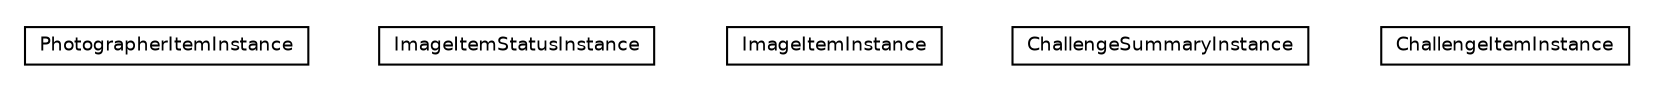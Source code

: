 #!/usr/local/bin/dot
#
# Class diagram 
# Generated by UmlGraph version 4.6 (http://www.spinellis.gr/sw/umlgraph)
#

digraph G {
	edge [fontname="Helvetica",fontsize=10,labelfontname="Helvetica",labelfontsize=10];
	node [fontname="Helvetica",fontsize=10,shape=plaintext];
	// net.chrissearle.flickrvote.service.model.impl.PhotographerItemInstance
	c70 [label=<<table border="0" cellborder="1" cellspacing="0" cellpadding="2" port="p" href="./PhotographerItemInstance.html">
		<tr><td><table border="0" cellspacing="0" cellpadding="1">
			<tr><td> PhotographerItemInstance </td></tr>
		</table></td></tr>
		</table>>, fontname="Helvetica", fontcolor="black", fontsize=9.0];
	// net.chrissearle.flickrvote.service.model.impl.ImageItemStatusInstance
	c71 [label=<<table border="0" cellborder="1" cellspacing="0" cellpadding="2" port="p" href="./ImageItemStatusInstance.html">
		<tr><td><table border="0" cellspacing="0" cellpadding="1">
			<tr><td> ImageItemStatusInstance </td></tr>
		</table></td></tr>
		</table>>, fontname="Helvetica", fontcolor="black", fontsize=9.0];
	// net.chrissearle.flickrvote.service.model.impl.ImageItemInstance
	c72 [label=<<table border="0" cellborder="1" cellspacing="0" cellpadding="2" port="p" href="./ImageItemInstance.html">
		<tr><td><table border="0" cellspacing="0" cellpadding="1">
			<tr><td> ImageItemInstance </td></tr>
		</table></td></tr>
		</table>>, fontname="Helvetica", fontcolor="black", fontsize=9.0];
	// net.chrissearle.flickrvote.service.model.impl.ChallengeSummaryInstance
	c73 [label=<<table border="0" cellborder="1" cellspacing="0" cellpadding="2" port="p" href="./ChallengeSummaryInstance.html">
		<tr><td><table border="0" cellspacing="0" cellpadding="1">
			<tr><td> ChallengeSummaryInstance </td></tr>
		</table></td></tr>
		</table>>, fontname="Helvetica", fontcolor="black", fontsize=9.0];
	// net.chrissearle.flickrvote.service.model.impl.ChallengeItemInstance
	c74 [label=<<table border="0" cellborder="1" cellspacing="0" cellpadding="2" port="p" href="./ChallengeItemInstance.html">
		<tr><td><table border="0" cellspacing="0" cellpadding="1">
			<tr><td> ChallengeItemInstance </td></tr>
		</table></td></tr>
		</table>>, fontname="Helvetica", fontcolor="black", fontsize=9.0];
}

